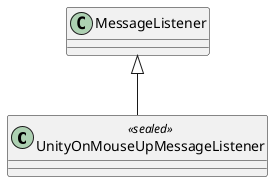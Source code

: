 @startuml
class UnityOnMouseUpMessageListener <<sealed>> {
}
MessageListener <|-- UnityOnMouseUpMessageListener
@enduml

